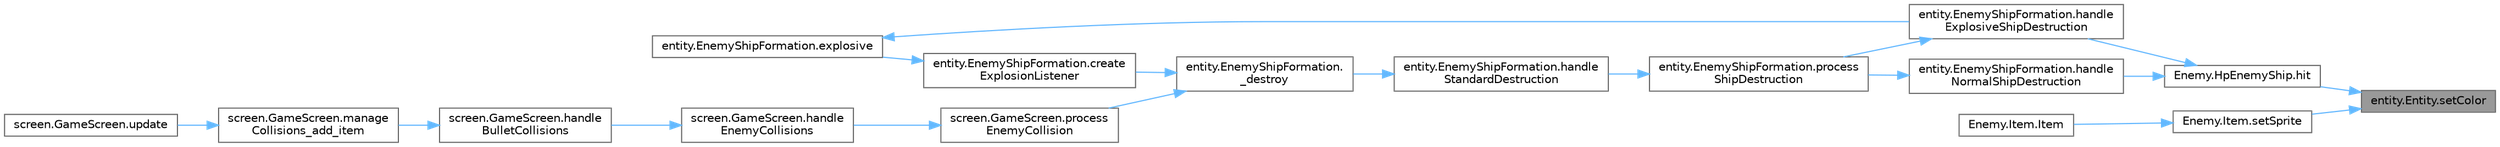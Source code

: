 digraph "entity.Entity.setColor"
{
 // LATEX_PDF_SIZE
  bgcolor="transparent";
  edge [fontname=Helvetica,fontsize=10,labelfontname=Helvetica,labelfontsize=10];
  node [fontname=Helvetica,fontsize=10,shape=box,height=0.2,width=0.4];
  rankdir="RL";
  Node1 [id="Node000001",label="entity.Entity.setColor",height=0.2,width=0.4,color="gray40", fillcolor="grey60", style="filled", fontcolor="black",tooltip="Setter for the X axis position of the entity."];
  Node1 -> Node2 [id="edge1_Node000001_Node000002",dir="back",color="steelblue1",style="solid",tooltip=" "];
  Node2 [id="Node000002",label="Enemy.HpEnemyShip.hit",height=0.2,width=0.4,color="grey40", fillcolor="white", style="filled",URL="$class_enemy_1_1_hp_enemy_ship.html#a07c30d46d1490fddfbc87aabdf15a835",tooltip="When the EnemyShip is hit and its hp reaches 0, destroy the ship."];
  Node2 -> Node3 [id="edge2_Node000002_Node000003",dir="back",color="steelblue1",style="solid",tooltip=" "];
  Node3 [id="Node000003",label="entity.EnemyShipFormation.handle\lExplosiveShipDestruction",height=0.2,width=0.4,color="grey40", fillcolor="white", style="filled",URL="$classentity_1_1_enemy_ship_formation.html#a695de08faa9695c26d2f8f2d1d491560",tooltip=" "];
  Node3 -> Node4 [id="edge3_Node000003_Node000004",dir="back",color="steelblue1",style="solid",tooltip=" "];
  Node4 [id="Node000004",label="entity.EnemyShipFormation.process\lShipDestruction",height=0.2,width=0.4,color="grey40", fillcolor="white", style="filled",URL="$classentity_1_1_enemy_ship_formation.html#af852f8b09aeb0532701aad312a341f10",tooltip=" "];
  Node4 -> Node5 [id="edge4_Node000004_Node000005",dir="back",color="steelblue1",style="solid",tooltip=" "];
  Node5 [id="Node000005",label="entity.EnemyShipFormation.handle\lStandardDestruction",height=0.2,width=0.4,color="grey40", fillcolor="white", style="filled",URL="$classentity_1_1_enemy_ship_formation.html#ace75d4809eb81b70b9b4d076937867e5",tooltip=" "];
  Node5 -> Node6 [id="edge5_Node000005_Node000006",dir="back",color="steelblue1",style="solid",tooltip=" "];
  Node6 [id="Node000006",label="entity.EnemyShipFormation.\l_destroy",height=0.2,width=0.4,color="grey40", fillcolor="white", style="filled",URL="$classentity_1_1_enemy_ship_formation.html#aaf51727a5bd3b68f8fb8523d4b7bf3ea",tooltip="When EnemyShip is hit, its HP decrease by 1, and if the HP reaches 0, the ship is destroyed."];
  Node6 -> Node7 [id="edge6_Node000006_Node000007",dir="back",color="steelblue1",style="solid",tooltip=" "];
  Node7 [id="Node000007",label="entity.EnemyShipFormation.create\lExplosionListener",height=0.2,width=0.4,color="grey40", fillcolor="white", style="filled",URL="$classentity_1_1_enemy_ship_formation.html#a3c917e5861e940e183419ec3356fa2d3",tooltip=" "];
  Node7 -> Node8 [id="edge7_Node000007_Node000008",dir="back",color="steelblue1",style="solid",tooltip=" "];
  Node8 [id="Node000008",label="entity.EnemyShipFormation.explosive",height=0.2,width=0.4,color="grey40", fillcolor="white", style="filled",URL="$classentity_1_1_enemy_ship_formation.html#ad8676ce8b832d61f3b7d9c0989cb1e97",tooltip="A function that explosive up, down, left, and right when an explosive EnemyShip dies."];
  Node8 -> Node3 [id="edge8_Node000008_Node000003",dir="back",color="steelblue1",style="solid",tooltip=" "];
  Node6 -> Node9 [id="edge9_Node000006_Node000009",dir="back",color="steelblue1",style="solid",tooltip=" "];
  Node9 [id="Node000009",label="screen.GameScreen.process\lEnemyCollision",height=0.2,width=0.4,color="grey40", fillcolor="white", style="filled",URL="$classscreen_1_1_game_screen.html#a22cbc570dfbcfcb8b266be01b13164ee",tooltip=" "];
  Node9 -> Node10 [id="edge10_Node000009_Node000010",dir="back",color="steelblue1",style="solid",tooltip=" "];
  Node10 [id="Node000010",label="screen.GameScreen.handle\lEnemyCollisions",height=0.2,width=0.4,color="grey40", fillcolor="white", style="filled",URL="$classscreen_1_1_game_screen.html#af124aabf618c13024b2b60137927c2fb",tooltip=" "];
  Node10 -> Node11 [id="edge11_Node000010_Node000011",dir="back",color="steelblue1",style="solid",tooltip=" "];
  Node11 [id="Node000011",label="screen.GameScreen.handle\lBulletCollisions",height=0.2,width=0.4,color="grey40", fillcolor="white", style="filled",URL="$classscreen_1_1_game_screen.html#af6ce22d045fc5614a16a76ce73331295",tooltip=" "];
  Node11 -> Node12 [id="edge12_Node000011_Node000012",dir="back",color="steelblue1",style="solid",tooltip=" "];
  Node12 [id="Node000012",label="screen.GameScreen.manage\lCollisions_add_item",height=0.2,width=0.4,color="grey40", fillcolor="white", style="filled",URL="$classscreen_1_1_game_screen.html#a20e6975baf2786217ea22eabdcc4f3ce",tooltip="Manages collisions between bullets and ships."];
  Node12 -> Node13 [id="edge13_Node000012_Node000013",dir="back",color="steelblue1",style="solid",tooltip=" "];
  Node13 [id="Node000013",label="screen.GameScreen.update",height=0.2,width=0.4,color="grey40", fillcolor="white", style="filled",URL="$classscreen_1_1_game_screen.html#aea54bbc0cb5c6990c159be77532b94e0",tooltip="Updates the elements on screen and checks for events."];
  Node2 -> Node14 [id="edge14_Node000002_Node000014",dir="back",color="steelblue1",style="solid",tooltip=" "];
  Node14 [id="Node000014",label="entity.EnemyShipFormation.handle\lNormalShipDestruction",height=0.2,width=0.4,color="grey40", fillcolor="white", style="filled",URL="$classentity_1_1_enemy_ship_formation.html#aae55bec682ecd1692c011a6a4cc23212",tooltip=" "];
  Node14 -> Node4 [id="edge15_Node000014_Node000004",dir="back",color="steelblue1",style="solid",tooltip=" "];
  Node1 -> Node15 [id="edge16_Node000001_Node000015",dir="back",color="steelblue1",style="solid",tooltip=" "];
  Node15 [id="Node000015",label="Enemy.Item.setSprite",height=0.2,width=0.4,color="grey40", fillcolor="white", style="filled",URL="$class_enemy_1_1_item.html#a821738f38eff77bf9cacf55272b9ea64",tooltip=" "];
  Node15 -> Node16 [id="edge17_Node000015_Node000016",dir="back",color="steelblue1",style="solid",tooltip=" "];
  Node16 [id="Node000016",label="Enemy.Item.Item",height=0.2,width=0.4,color="grey40", fillcolor="white", style="filled",URL="$class_enemy_1_1_item.html#a1c24f30ce1ba4dae0016aa3498c5ecad",tooltip=" "];
}
